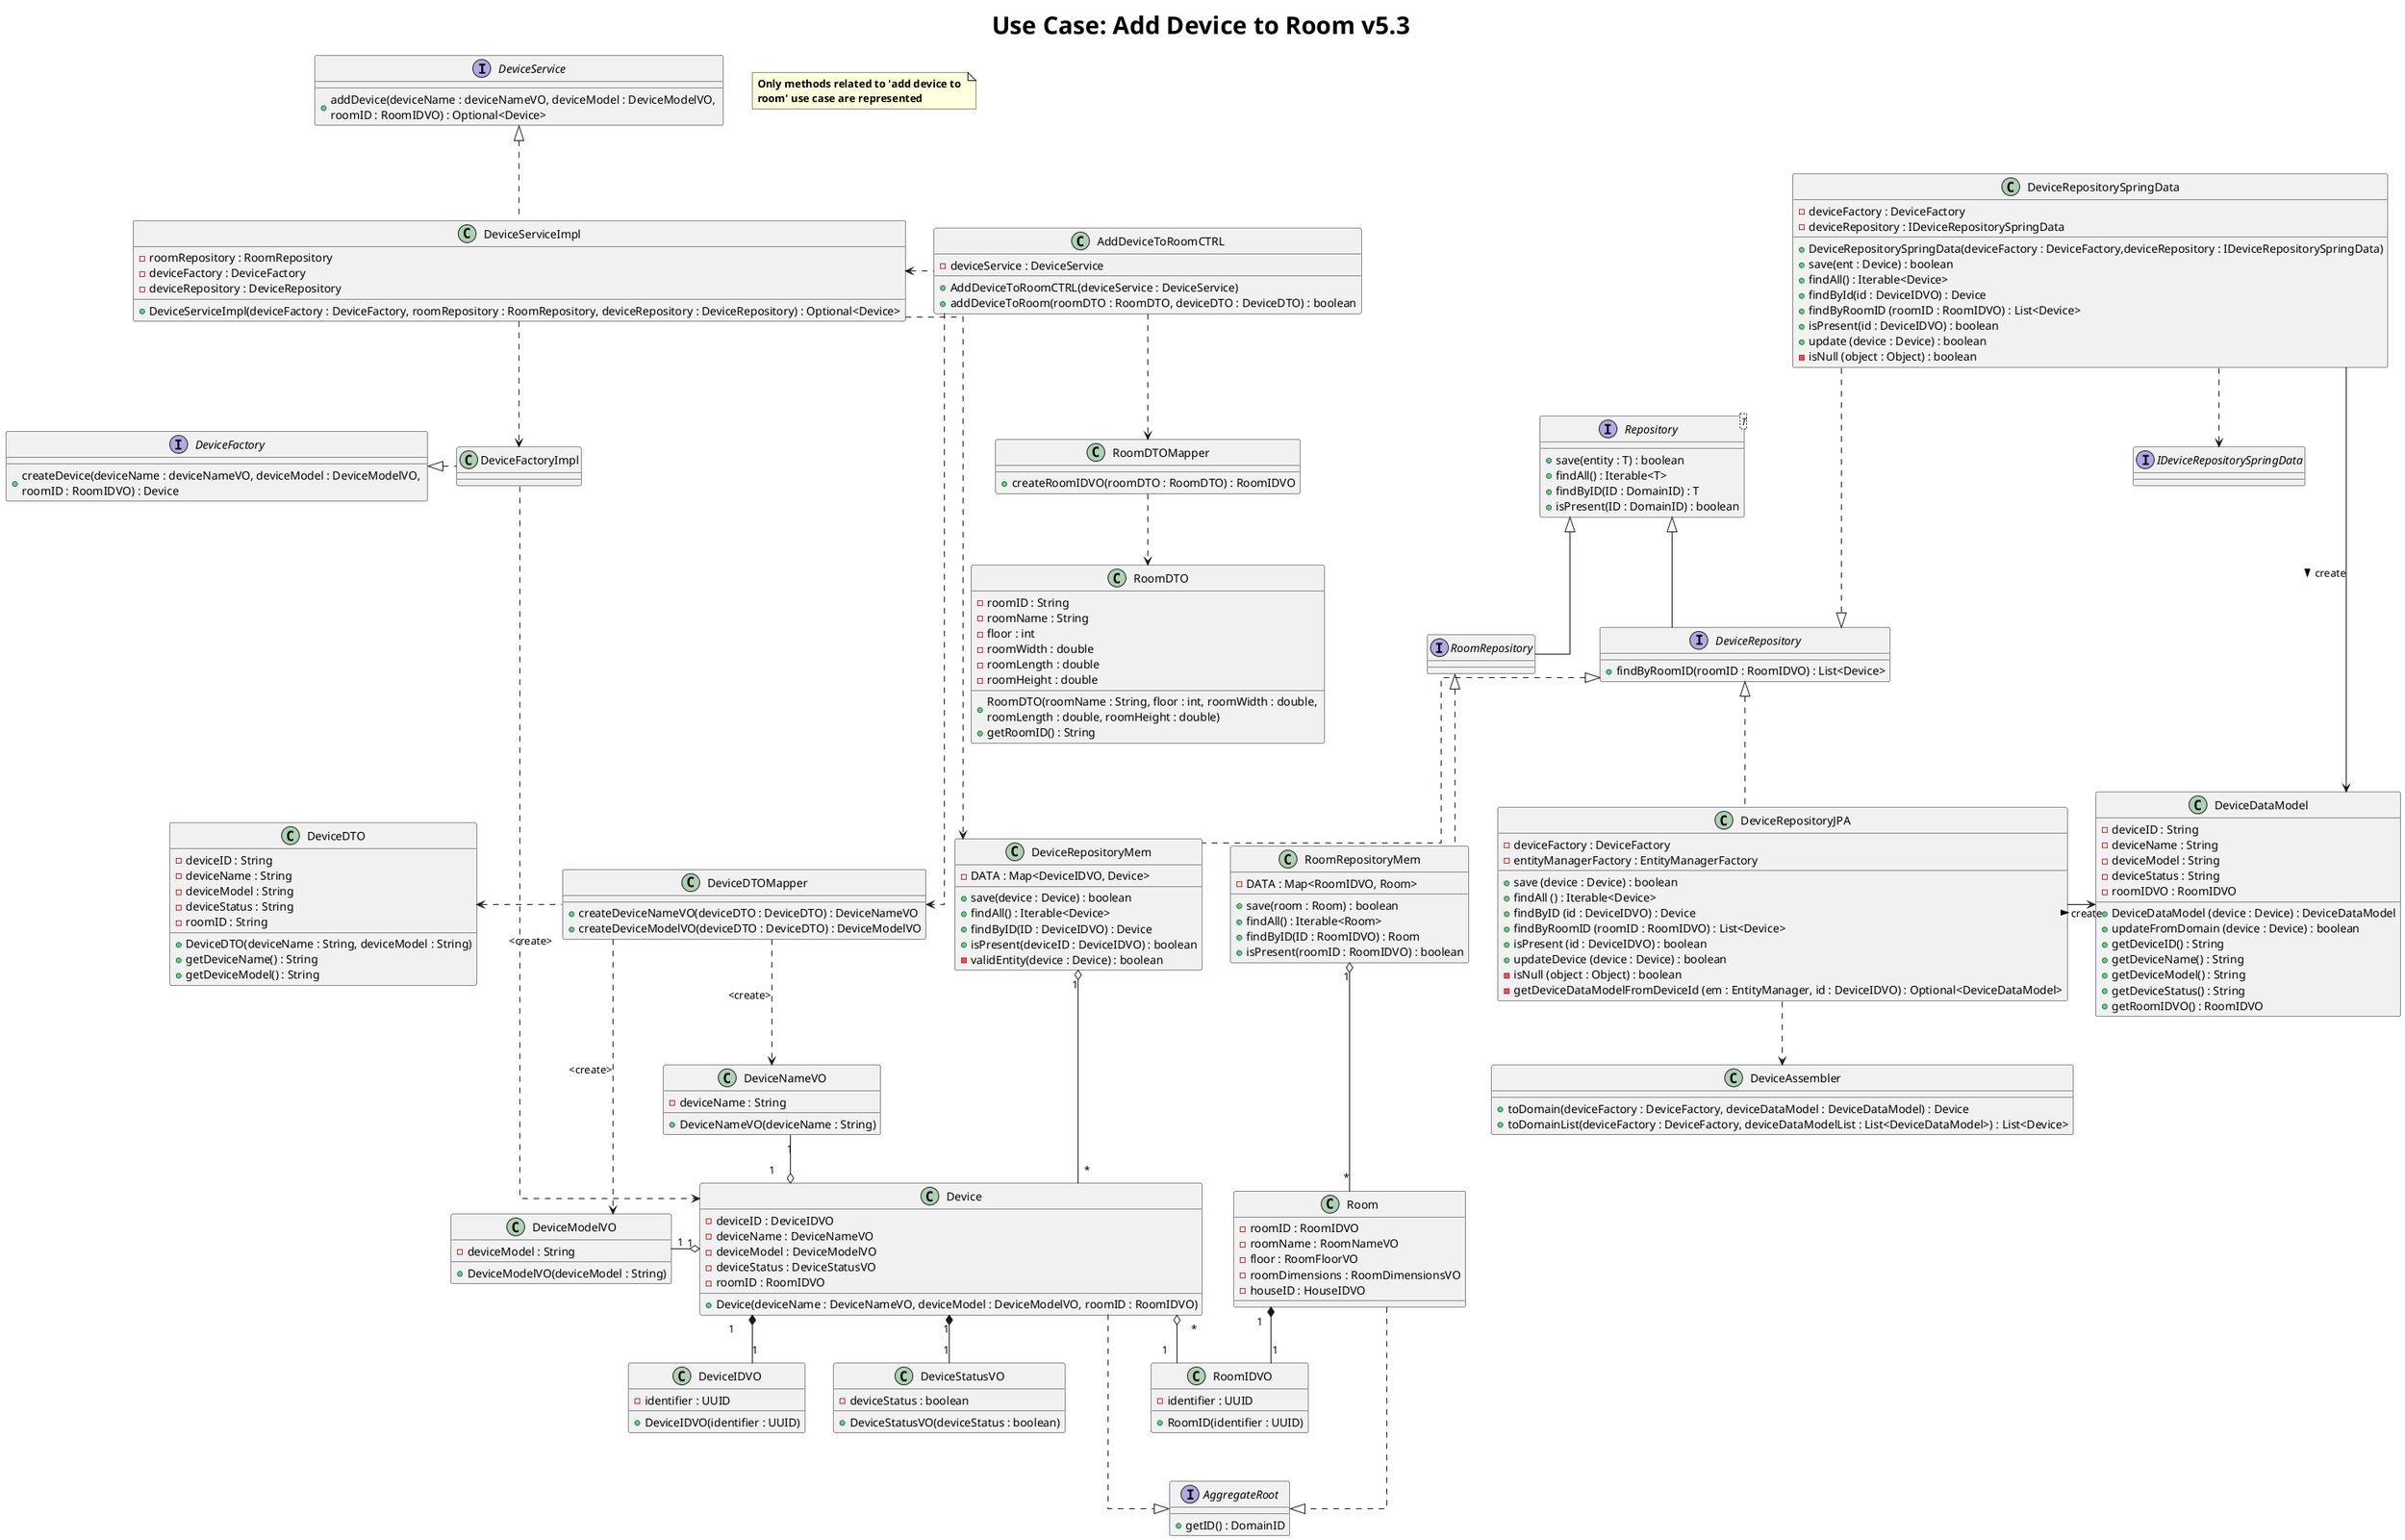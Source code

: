 @startuml

title <size: 30> Use Case: Add Device to Room v5.3

note "<b>Only methods related to 'add device to \n<b>room' use case are represented" as N1

skinparam linetype ortho

class AddDeviceToRoomCTRL{
    - deviceService : DeviceService

    + AddDeviceToRoomCTRL(deviceService : DeviceService)
    + addDeviceToRoom(roomDTO : RoomDTO, deviceDTO : DeviceDTO) : boolean
}

interface RoomRepository{

}

class RoomRepositoryMem {
    - DATA : Map<RoomIDVO, Room>
    + save(room : Room) : boolean
    + findAll() : Iterable<Room>
    + findByID(ID : RoomIDVO) : Room
    + isPresent(roomID : RoomIDVO) : boolean
}


class RoomDTOMapper{
    + createRoomIDVO(roomDTO : RoomDTO) : RoomIDVO
}


class RoomDTO{
    - roomID : String
    - roomName : String
    - floor : int
    - roomWidth : double
    - roomLength : double
    - roomHeight : double

    + RoomDTO(roomName : String, floor : int, roomWidth : double, \nroomLength : double, roomHeight : double)
    + getRoomID() : String
}



class Room {
    - roomID : RoomIDVO
    - roomName : RoomNameVO
    - floor : RoomFloorVO
    - roomDimensions : RoomDimensionsVO
    - houseID : HouseIDVO
}

interface DeviceService {
    + addDevice(deviceName : deviceNameVO, deviceModel : DeviceModelVO, \nroomID : RoomIDVO) : Optional<Device>
}

class DeviceServiceImpl {
    - roomRepository : RoomRepository
    - deviceFactory : DeviceFactory
    - deviceRepository : DeviceRepository

    + DeviceServiceImpl(deviceFactory : DeviceFactory, roomRepository : RoomRepository, deviceRepository : DeviceRepository) : Optional<Device>
}

interface DeviceFactory {
+ createDevice(deviceName : deviceNameVO, deviceModel : DeviceModelVO, \nroomID : RoomIDVO) : Device
}

class DeviceFactoryImpl {

}

class RoomIDVO {
    - identifier : UUID
    + RoomID(identifier : UUID)
}

class DeviceDTOMapper{
    + createDeviceNameVO(deviceDTO : DeviceDTO) : DeviceNameVO
    + createDeviceModelVO(deviceDTO : DeviceDTO) : DeviceModelVO
}

class DeviceDTO{
    - deviceID : String
    - deviceName : String
    - deviceModel : String
    - deviceStatus : String
    - roomID : String

    + DeviceDTO(deviceName : String, deviceModel : String)
    + getDeviceName() : String
    + getDeviceModel() : String
}

class DeviceIDVO {
    - identifier : UUID

    + DeviceIDVO(identifier : UUID)
}

class DeviceNameVO {
    - deviceName : String

    + DeviceNameVO(deviceName : String)
}

class DeviceModelVO {
    - deviceModel : String

    + DeviceModelVO(deviceModel : String)
}

class DeviceStatusVO {
    - deviceStatus : boolean
    + DeviceStatusVO(deviceStatus : boolean)
}


class Device {
    - deviceID : DeviceIDVO
    - deviceName : DeviceNameVO
    - deviceModel : DeviceModelVO
    - deviceStatus : DeviceStatusVO
    - roomID : RoomIDVO

    + Device(deviceName : DeviceNameVO, deviceModel : DeviceModelVO, roomID : RoomIDVO)
}

class DeviceRepositoryMem {
     - DATA : Map<DeviceIDVO, Device>

     + save(device : Device) : boolean
     + findAll() : Iterable<Device>
     + findByID(ID : DeviceIDVO) : Device
     + isPresent(deviceID : DeviceIDVO) : boolean
     - validEntity(device : Device) : boolean
}

class DeviceRepositoryJPA {
    - deviceFactory : DeviceFactory
    - entityManagerFactory : EntityManagerFactory
    + save (device : Device) : boolean
    + findAll () : Iterable<Device>
    + findByID (id : DeviceIDVO) : Device
    + findByRoomID (roomID : RoomIDVO) : List<Device>
    + isPresent (id : DeviceIDVO) : boolean
    + updateDevice (device : Device) : boolean
    - isNull (object : Object) : boolean
    - getDeviceDataModelFromDeviceId (em : EntityManager, id : DeviceIDVO) : Optional<DeviceDataModel>
}
interface IDeviceRepositorySpringData {

}

class DeviceRepositorySpringData {
    - deviceFactory : DeviceFactory
    - deviceRepository : IDeviceRepositorySpringData
    + DeviceRepositorySpringData(deviceFactory : DeviceFactory,deviceRepository : IDeviceRepositorySpringData)
    + save(ent : Device) : boolean
    + findAll() : Iterable<Device>
    + findById(id : DeviceIDVO) : Device
    + findByRoomID (roomID : RoomIDVO) : List<Device>
    + isPresent(id : DeviceIDVO) : boolean
    + update (device : Device) : boolean
    - isNull (object : Object) : boolean
}


class DeviceDataModel {
    - deviceID : String
    - deviceName : String
    - deviceModel : String
    - deviceStatus : String
    - roomIDVO : RoomIDVO
    + DeviceDataModel (device : Device) : DeviceDataModel
    + updateFromDomain (device : Device) : boolean
    + getDeviceID() : String
    + getDeviceName() : String
    + getDeviceModel() : String
    + getDeviceStatus() : String
    + getRoomIDVO() : RoomIDVO

}

class DeviceAssembler {
    + toDomain(deviceFactory : DeviceFactory, deviceDataModel : DeviceDataModel) : Device
    + toDomainList(deviceFactory : DeviceFactory, deviceDataModelList : List<DeviceDataModel>) : List<Device>
}

interface DeviceRepository {
    + findByRoomID(roomID : RoomIDVO) : List<Device>
}

interface Repository<T> {
    + save(entity : T) : boolean
    + findAll() : Iterable<T>
    + findByID(ID : DomainID) : T
    + isPresent(ID : DomainID) : boolean
}


'interface DomainID {
'    + getID() : String
'}


interface AggregateRoot {
    + getID() : DomainID
}


AddDeviceToRoomCTRL ..> RoomDTOMapper
AddDeviceToRoomCTRL ....> DeviceDTOMapper
DeviceDTOMapper .left.> DeviceDTO
AddDeviceToRoomCTRL ..left> DeviceServiceImpl
DeviceService <|.. DeviceServiceImpl
RoomDTOMapper .down.> RoomDTO
/'missing relationship between RoomMapper and RoomID?'/


DeviceServiceImpl ..right> DeviceRepositoryMem
DeviceServiceImpl ..> DeviceFactoryImpl
DeviceFactory <|.right. DeviceFactoryImpl
DeviceDTOMapper ..> DeviceNameVO : <create>
DeviceDTOMapper ..> DeviceModelVO : <create>
DeviceFactoryImpl ..> Device : <create>


Device "*" o-- "1" RoomIDVO
Room "1" *-- "1" RoomIDVO
Device "1" o-up- "1" DeviceNameVO
Device "1" o-left- "1" DeviceModelVO
Device "1" *-- "1" DeviceIDVO
Device "1" *-- "1" DeviceStatusVO

Repository <|-- RoomRepository
RoomRepository <|.. RoomRepositoryMem
Repository <|-- DeviceRepository
DeviceRepository <|.. DeviceRepositoryMem
DeviceRepository <|.. DeviceRepositoryJPA
DeviceRepositoryMem "1" o-- "*" Device
RoomRepositoryMem "1" o--- "*" Room
DeviceRepositorySpringData --.|> DeviceRepository
DeviceRepositorySpringData ..> IDeviceRepositorySpringData

DeviceRepositoryJPA ..> DeviceAssembler
DeviceRepositoryJPA -> DeviceDataModel : create >
DeviceRepositorySpringData -> DeviceDataModel : create >

Room ...|> AggregateRoot
Device ...|> AggregateRoot
'DomainID <|.. RoomIDVO
'DomainID <|.up. DeviceIDVO


@enduml